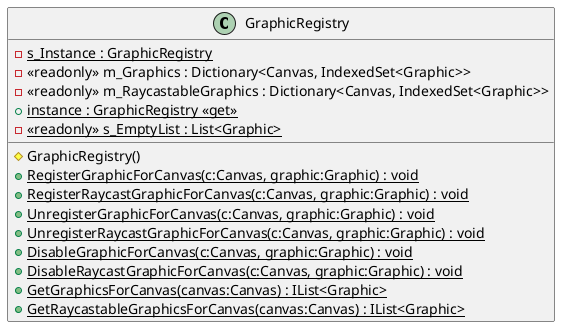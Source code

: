 @startuml
class GraphicRegistry {
    - {static} s_Instance : GraphicRegistry
    - <<readonly>> m_Graphics : Dictionary<Canvas, IndexedSet<Graphic>>
    - <<readonly>> m_RaycastableGraphics : Dictionary<Canvas, IndexedSet<Graphic>>
    # GraphicRegistry()
    + {static} instance : GraphicRegistry <<get>>
    + {static} RegisterGraphicForCanvas(c:Canvas, graphic:Graphic) : void
    + {static} RegisterRaycastGraphicForCanvas(c:Canvas, graphic:Graphic) : void
    + {static} UnregisterGraphicForCanvas(c:Canvas, graphic:Graphic) : void
    + {static} UnregisterRaycastGraphicForCanvas(c:Canvas, graphic:Graphic) : void
    + {static} DisableGraphicForCanvas(c:Canvas, graphic:Graphic) : void
    + {static} DisableRaycastGraphicForCanvas(c:Canvas, graphic:Graphic) : void
    - {static} <<readonly>> s_EmptyList : List<Graphic>
    + {static} GetGraphicsForCanvas(canvas:Canvas) : IList<Graphic>
    + {static} GetRaycastableGraphicsForCanvas(canvas:Canvas) : IList<Graphic>
}
@enduml
